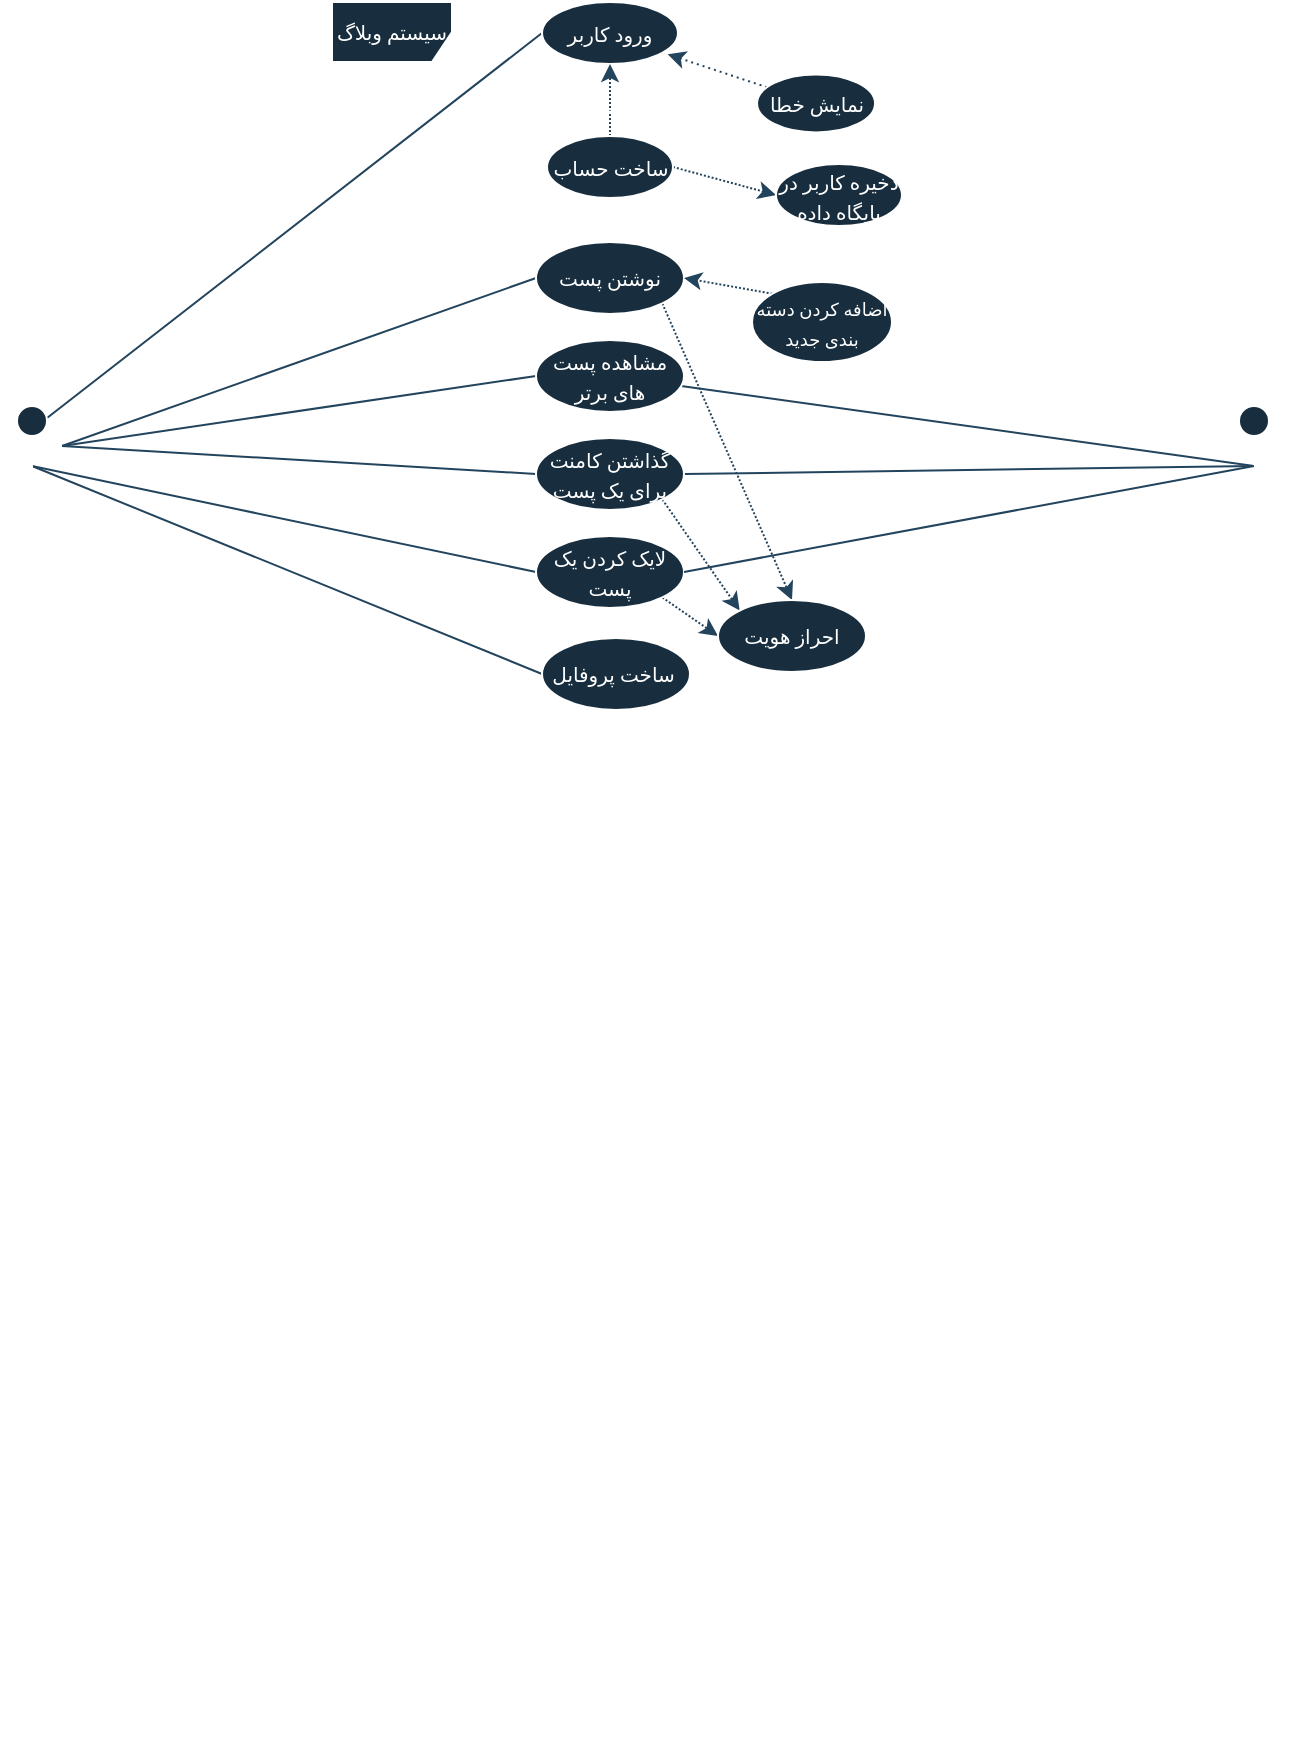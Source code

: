 <mxfile version="24.4.4" type="github">
  <diagram id="C5RBs43oDa-KdzZeNtuy" name="Page-1">
    <mxGraphModel dx="724" dy="360" grid="0" gridSize="10" guides="1" tooltips="1" connect="1" arrows="1" fold="1" page="1" pageScale="1" pageWidth="827" pageHeight="1169" math="0" shadow="0">
      <root>
        <mxCell id="WIyWlLk6GJQsqaUBKTNV-0" />
        <mxCell id="WIyWlLk6GJQsqaUBKTNV-1" parent="WIyWlLk6GJQsqaUBKTNV-0" />
        <mxCell id="NMSrQERmVCEjVIg-8JzD-0" value="&lt;font style=&quot;font-size: 10px;&quot; face=&quot;Vazirmatn&quot;&gt;سیستم وبلاگ&lt;/font&gt;" style="shape=umlFrame;whiteSpace=wrap;html=1;pointerEvents=0;labelBackgroundColor=none;fillColor=#182E3E;strokeColor=#FFFFFF;fontColor=#FFFFFF;" parent="WIyWlLk6GJQsqaUBKTNV-1" vertex="1">
          <mxGeometry x="264" y="74" width="300" height="866" as="geometry" />
        </mxCell>
        <mxCell id="NMSrQERmVCEjVIg-8JzD-11" style="rounded=0;orthogonalLoop=1;jettySize=auto;html=1;exitX=0.75;exitY=0.1;exitDx=0;exitDy=0;exitPerimeter=0;entryX=0;entryY=0.5;entryDx=0;entryDy=0;labelBackgroundColor=none;strokeColor=#23445D;fontColor=default;endArrow=none;endFill=0;" parent="WIyWlLk6GJQsqaUBKTNV-1" source="NMSrQERmVCEjVIg-8JzD-1" target="NMSrQERmVCEjVIg-8JzD-3" edge="1">
          <mxGeometry relative="1" as="geometry" />
        </mxCell>
        <mxCell id="P2OjYQdWtaf4uAiAOgez-2" style="rounded=0;orthogonalLoop=1;jettySize=auto;html=1;exitX=1;exitY=0.333;exitDx=0;exitDy=0;exitPerimeter=0;entryX=0;entryY=0.5;entryDx=0;entryDy=0;strokeColor=#23445D;endArrow=none;endFill=0;" edge="1" parent="WIyWlLk6GJQsqaUBKTNV-1" source="NMSrQERmVCEjVIg-8JzD-1" target="P2OjYQdWtaf4uAiAOgez-0">
          <mxGeometry relative="1" as="geometry" />
        </mxCell>
        <mxCell id="P2OjYQdWtaf4uAiAOgez-6" style="rounded=0;orthogonalLoop=1;jettySize=auto;html=1;exitX=1;exitY=0.333;exitDx=0;exitDy=0;exitPerimeter=0;entryX=0;entryY=0.5;entryDx=0;entryDy=0;strokeColor=#23445D;endArrow=none;endFill=0;" edge="1" parent="WIyWlLk6GJQsqaUBKTNV-1" source="NMSrQERmVCEjVIg-8JzD-1" target="P2OjYQdWtaf4uAiAOgez-5">
          <mxGeometry relative="1" as="geometry" />
        </mxCell>
        <mxCell id="P2OjYQdWtaf4uAiAOgez-10" style="rounded=0;orthogonalLoop=1;jettySize=auto;html=1;exitX=1;exitY=0.333;exitDx=0;exitDy=0;exitPerimeter=0;entryX=0;entryY=0.5;entryDx=0;entryDy=0;strokeColor=#23445D;endArrow=none;endFill=0;" edge="1" parent="WIyWlLk6GJQsqaUBKTNV-1" source="NMSrQERmVCEjVIg-8JzD-1" target="P2OjYQdWtaf4uAiAOgez-7">
          <mxGeometry relative="1" as="geometry" />
        </mxCell>
        <mxCell id="P2OjYQdWtaf4uAiAOgez-11" style="rounded=0;orthogonalLoop=1;jettySize=auto;html=1;exitX=0.5;exitY=0.5;exitDx=0;exitDy=0;exitPerimeter=0;entryX=0;entryY=0.5;entryDx=0;entryDy=0;strokeColor=#23445D;endArrow=none;endFill=0;" edge="1" parent="WIyWlLk6GJQsqaUBKTNV-1" source="NMSrQERmVCEjVIg-8JzD-1" target="P2OjYQdWtaf4uAiAOgez-8">
          <mxGeometry relative="1" as="geometry" />
        </mxCell>
        <mxCell id="P2OjYQdWtaf4uAiAOgez-12" style="rounded=0;orthogonalLoop=1;jettySize=auto;html=1;exitX=0.5;exitY=0.5;exitDx=0;exitDy=0;exitPerimeter=0;entryX=0;entryY=0.5;entryDx=0;entryDy=0;strokeColor=#23445D;endArrow=none;endFill=0;" edge="1" parent="WIyWlLk6GJQsqaUBKTNV-1" source="NMSrQERmVCEjVIg-8JzD-1" target="P2OjYQdWtaf4uAiAOgez-9">
          <mxGeometry relative="1" as="geometry" />
        </mxCell>
        <mxCell id="NMSrQERmVCEjVIg-8JzD-1" value="User" style="shape=umlActor;verticalLabelPosition=bottom;verticalAlign=top;html=1;labelBackgroundColor=none;fillColor=#182E3E;strokeColor=#FFFFFF;fontColor=#FFFFFF;" parent="WIyWlLk6GJQsqaUBKTNV-1" vertex="1">
          <mxGeometry x="99" y="276" width="30" height="60" as="geometry" />
        </mxCell>
        <mxCell id="P2OjYQdWtaf4uAiAOgez-13" style="rounded=0;orthogonalLoop=1;jettySize=auto;html=1;exitX=0.5;exitY=0.5;exitDx=0;exitDy=0;exitPerimeter=0;strokeColor=#23445D;strokeWidth=1;startArrow=none;startFill=0;endArrow=none;endFill=0;" edge="1" parent="WIyWlLk6GJQsqaUBKTNV-1" source="NMSrQERmVCEjVIg-8JzD-2" target="P2OjYQdWtaf4uAiAOgez-5">
          <mxGeometry relative="1" as="geometry" />
        </mxCell>
        <mxCell id="P2OjYQdWtaf4uAiAOgez-14" style="rounded=0;orthogonalLoop=1;jettySize=auto;html=1;exitX=0.5;exitY=0.5;exitDx=0;exitDy=0;exitPerimeter=0;entryX=1;entryY=0.5;entryDx=0;entryDy=0;strokeColor=#23445D;endArrow=none;endFill=0;" edge="1" parent="WIyWlLk6GJQsqaUBKTNV-1" source="NMSrQERmVCEjVIg-8JzD-2" target="P2OjYQdWtaf4uAiAOgez-7">
          <mxGeometry relative="1" as="geometry" />
        </mxCell>
        <mxCell id="NMSrQERmVCEjVIg-8JzD-2" value="Diglog" style="shape=umlActor;verticalLabelPosition=bottom;verticalAlign=top;html=1;labelBackgroundColor=none;fillColor=#182E3E;strokeColor=#FFFFFF;fontColor=#FFFFFF;" parent="WIyWlLk6GJQsqaUBKTNV-1" vertex="1">
          <mxGeometry x="710" y="276" width="30" height="60" as="geometry" />
        </mxCell>
        <mxCell id="NMSrQERmVCEjVIg-8JzD-3" value="&lt;font style=&quot;font-size: 10px;&quot; face=&quot;Vazirmatn&quot;&gt;ورود کاربر&lt;/font&gt;" style="ellipse;whiteSpace=wrap;html=1;labelBackgroundColor=none;fillColor=#182E3E;strokeColor=#FFFFFF;fontColor=#FFFFFF;" parent="WIyWlLk6GJQsqaUBKTNV-1" vertex="1">
          <mxGeometry x="369" y="74" width="68" height="31" as="geometry" />
        </mxCell>
        <mxCell id="NMSrQERmVCEjVIg-8JzD-10" value="" style="rounded=0;orthogonalLoop=1;jettySize=auto;html=1;dashed=1;dashPattern=1 2;entryX=0.924;entryY=0.843;entryDx=0;entryDy=0;entryPerimeter=0;labelBackgroundColor=none;strokeColor=#23445D;fontColor=default;" parent="WIyWlLk6GJQsqaUBKTNV-1" source="NMSrQERmVCEjVIg-8JzD-4" target="NMSrQERmVCEjVIg-8JzD-3" edge="1">
          <mxGeometry relative="1" as="geometry">
            <mxPoint x="434.997" y="96.004" as="targetPoint" />
          </mxGeometry>
        </mxCell>
        <mxCell id="NMSrQERmVCEjVIg-8JzD-4" value="&lt;font face=&quot;Vazirmatn&quot;&gt;&lt;span style=&quot;font-size: 10px;&quot;&gt;نمایش خطا&lt;/span&gt;&lt;/font&gt;" style="ellipse;whiteSpace=wrap;html=1;labelBackgroundColor=none;fillColor=#182E3E;strokeColor=#FFFFFF;fontColor=#FFFFFF;" parent="WIyWlLk6GJQsqaUBKTNV-1" vertex="1">
          <mxGeometry x="476.52" y="110.24" width="59" height="29" as="geometry" />
        </mxCell>
        <mxCell id="NMSrQERmVCEjVIg-8JzD-15" style="rounded=0;orthogonalLoop=1;jettySize=auto;html=1;exitX=1;exitY=0.5;exitDx=0;exitDy=0;entryX=0;entryY=0.5;entryDx=0;entryDy=0;dashed=1;dashPattern=1 1;labelBackgroundColor=none;strokeColor=#23445D;fontColor=default;" parent="WIyWlLk6GJQsqaUBKTNV-1" source="NMSrQERmVCEjVIg-8JzD-12" target="NMSrQERmVCEjVIg-8JzD-13" edge="1">
          <mxGeometry relative="1" as="geometry" />
        </mxCell>
        <mxCell id="NMSrQERmVCEjVIg-8JzD-17" style="rounded=0;orthogonalLoop=1;jettySize=auto;html=1;exitX=0.5;exitY=0;exitDx=0;exitDy=0;entryX=0.5;entryY=1;entryDx=0;entryDy=0;dashed=1;dashPattern=1 1;labelBackgroundColor=none;strokeColor=#23445D;fontColor=default;" parent="WIyWlLk6GJQsqaUBKTNV-1" source="NMSrQERmVCEjVIg-8JzD-12" target="NMSrQERmVCEjVIg-8JzD-3" edge="1">
          <mxGeometry relative="1" as="geometry" />
        </mxCell>
        <mxCell id="NMSrQERmVCEjVIg-8JzD-18" value="&lt;font style=&quot;font-size: 7px;&quot; data-font-src=&quot;https://fonts.googleapis.com/css?family=Vazirmatn&quot; face=&quot;Vazirmatn&quot;&gt;وجود نداشتن حساب&lt;/font&gt;" style="edgeLabel;html=1;align=center;verticalAlign=middle;resizable=0;points=[];labelBackgroundColor=none;fontColor=#FFFFFF;" parent="NMSrQERmVCEjVIg-8JzD-17" vertex="1" connectable="0">
          <mxGeometry x="-0.114" relative="1" as="geometry">
            <mxPoint as="offset" />
          </mxGeometry>
        </mxCell>
        <mxCell id="NMSrQERmVCEjVIg-8JzD-12" value="&lt;font face=&quot;Vazirmatn&quot;&gt;&lt;span style=&quot;font-size: 10px;&quot;&gt;ساخت حساب&lt;/span&gt;&lt;/font&gt;" style="ellipse;whiteSpace=wrap;html=1;labelBackgroundColor=none;fillColor=#182E3E;strokeColor=#FFFFFF;fontColor=#FFFFFF;" parent="WIyWlLk6GJQsqaUBKTNV-1" vertex="1">
          <mxGeometry x="371.5" y="141" width="63" height="31" as="geometry" />
        </mxCell>
        <mxCell id="NMSrQERmVCEjVIg-8JzD-13" value="&lt;font face=&quot;Vazirmatn&quot;&gt;&lt;span style=&quot;font-size: 10px;&quot;&gt;ذخیره کاربر در پایگاه داده&lt;/span&gt;&lt;/font&gt;" style="ellipse;whiteSpace=wrap;html=1;labelBackgroundColor=none;fillColor=#182E3E;strokeColor=#FFFFFF;fontColor=#FFFFFF;" parent="WIyWlLk6GJQsqaUBKTNV-1" vertex="1">
          <mxGeometry x="486" y="155" width="63" height="31" as="geometry" />
        </mxCell>
        <mxCell id="P2OjYQdWtaf4uAiAOgez-18" style="rounded=0;orthogonalLoop=1;jettySize=auto;html=1;exitX=1;exitY=1;exitDx=0;exitDy=0;entryX=0.5;entryY=0;entryDx=0;entryDy=0;strokeColor=#23445D;dashed=1;dashPattern=1 1;" edge="1" parent="WIyWlLk6GJQsqaUBKTNV-1" source="P2OjYQdWtaf4uAiAOgez-0" target="P2OjYQdWtaf4uAiAOgez-16">
          <mxGeometry relative="1" as="geometry" />
        </mxCell>
        <mxCell id="P2OjYQdWtaf4uAiAOgez-0" value="&lt;font face=&quot;Vazirmatn&quot;&gt;&lt;span style=&quot;font-size: 10px;&quot;&gt;نوشتن پست&lt;/span&gt;&lt;/font&gt;" style="ellipse;whiteSpace=wrap;html=1;labelBackgroundColor=none;fillColor=#182E3E;strokeColor=#FFFFFF;fontColor=#FFFFFF;" vertex="1" parent="WIyWlLk6GJQsqaUBKTNV-1">
          <mxGeometry x="366" y="194" width="74" height="36" as="geometry" />
        </mxCell>
        <mxCell id="P2OjYQdWtaf4uAiAOgez-3" style="rounded=0;orthogonalLoop=1;jettySize=auto;html=1;exitX=0;exitY=0;exitDx=0;exitDy=0;entryX=1;entryY=0.5;entryDx=0;entryDy=0;strokeColor=#23445D;dashed=1;dashPattern=1 1;" edge="1" parent="WIyWlLk6GJQsqaUBKTNV-1" source="P2OjYQdWtaf4uAiAOgez-1" target="P2OjYQdWtaf4uAiAOgez-0">
          <mxGeometry relative="1" as="geometry" />
        </mxCell>
        <mxCell id="P2OjYQdWtaf4uAiAOgez-1" value="&lt;font style=&quot;font-size: 9px;&quot; face=&quot;Vazirmatn&quot;&gt;اضافه کردن دسته بندی جدید&lt;/font&gt;" style="ellipse;whiteSpace=wrap;html=1;labelBackgroundColor=none;fillColor=#182E3E;strokeColor=#FFFFFF;fontColor=#FFFFFF;" vertex="1" parent="WIyWlLk6GJQsqaUBKTNV-1">
          <mxGeometry x="474" y="214" width="70" height="40" as="geometry" />
        </mxCell>
        <mxCell id="P2OjYQdWtaf4uAiAOgez-5" value="&lt;font face=&quot;Vazirmatn&quot;&gt;&lt;span style=&quot;font-size: 10px;&quot;&gt;مشاهده پست های برتر&lt;/span&gt;&lt;/font&gt;" style="ellipse;whiteSpace=wrap;html=1;labelBackgroundColor=none;fillColor=#182E3E;strokeColor=#FFFFFF;fontColor=#FFFFFF;" vertex="1" parent="WIyWlLk6GJQsqaUBKTNV-1">
          <mxGeometry x="366" y="243" width="74" height="36" as="geometry" />
        </mxCell>
        <mxCell id="P2OjYQdWtaf4uAiAOgez-19" style="rounded=0;orthogonalLoop=1;jettySize=auto;html=1;exitX=1;exitY=1;exitDx=0;exitDy=0;entryX=0;entryY=0;entryDx=0;entryDy=0;strokeColor=#23445D;dashed=1;dashPattern=1 1;" edge="1" parent="WIyWlLk6GJQsqaUBKTNV-1" source="P2OjYQdWtaf4uAiAOgez-7" target="P2OjYQdWtaf4uAiAOgez-16">
          <mxGeometry relative="1" as="geometry" />
        </mxCell>
        <mxCell id="P2OjYQdWtaf4uAiAOgez-7" value="&lt;font face=&quot;Vazirmatn&quot;&gt;&lt;span style=&quot;font-size: 10px;&quot;&gt;گذاشتن کامنت برای یک پست&lt;/span&gt;&lt;/font&gt;" style="ellipse;whiteSpace=wrap;html=1;labelBackgroundColor=none;fillColor=#182E3E;strokeColor=#FFFFFF;fontColor=#FFFFFF;" vertex="1" parent="WIyWlLk6GJQsqaUBKTNV-1">
          <mxGeometry x="366" y="292" width="74" height="36" as="geometry" />
        </mxCell>
        <mxCell id="P2OjYQdWtaf4uAiAOgez-20" style="rounded=0;orthogonalLoop=1;jettySize=auto;html=1;exitX=1;exitY=1;exitDx=0;exitDy=0;entryX=0;entryY=0.5;entryDx=0;entryDy=0;strokeColor=#23445D;dashed=1;dashPattern=1 1;" edge="1" parent="WIyWlLk6GJQsqaUBKTNV-1" source="P2OjYQdWtaf4uAiAOgez-8" target="P2OjYQdWtaf4uAiAOgez-16">
          <mxGeometry relative="1" as="geometry" />
        </mxCell>
        <mxCell id="P2OjYQdWtaf4uAiAOgez-8" value="&lt;font face=&quot;Vazirmatn&quot;&gt;&lt;span style=&quot;font-size: 10px;&quot;&gt;لایک کردن یک پست&lt;/span&gt;&lt;/font&gt;" style="ellipse;whiteSpace=wrap;html=1;labelBackgroundColor=none;fillColor=#182E3E;strokeColor=#FFFFFF;fontColor=#FFFFFF;" vertex="1" parent="WIyWlLk6GJQsqaUBKTNV-1">
          <mxGeometry x="366" y="341" width="74" height="36" as="geometry" />
        </mxCell>
        <mxCell id="P2OjYQdWtaf4uAiAOgez-9" value="&lt;font face=&quot;Vazirmatn&quot;&gt;&lt;span style=&quot;font-size: 10px;&quot;&gt;ساخت پروفایل&amp;nbsp;&lt;/span&gt;&lt;/font&gt;" style="ellipse;whiteSpace=wrap;html=1;labelBackgroundColor=none;fillColor=#182E3E;strokeColor=#FFFFFF;fontColor=#FFFFFF;" vertex="1" parent="WIyWlLk6GJQsqaUBKTNV-1">
          <mxGeometry x="369" y="392" width="74" height="36" as="geometry" />
        </mxCell>
        <mxCell id="P2OjYQdWtaf4uAiAOgez-15" style="rounded=0;orthogonalLoop=1;jettySize=auto;html=1;exitX=1;exitY=0.5;exitDx=0;exitDy=0;entryX=0.5;entryY=0.5;entryDx=0;entryDy=0;entryPerimeter=0;strokeColor=#23445D;endArrow=none;endFill=0;" edge="1" parent="WIyWlLk6GJQsqaUBKTNV-1" source="P2OjYQdWtaf4uAiAOgez-8" target="NMSrQERmVCEjVIg-8JzD-2">
          <mxGeometry relative="1" as="geometry" />
        </mxCell>
        <mxCell id="P2OjYQdWtaf4uAiAOgez-16" value="&lt;font face=&quot;Vazirmatn&quot;&gt;&lt;span style=&quot;font-size: 10px;&quot;&gt;احراز هویت&lt;/span&gt;&lt;/font&gt;" style="ellipse;whiteSpace=wrap;html=1;labelBackgroundColor=none;fillColor=#182E3E;strokeColor=#FFFFFF;fontColor=#FFFFFF;" vertex="1" parent="WIyWlLk6GJQsqaUBKTNV-1">
          <mxGeometry x="457" y="373" width="74" height="36" as="geometry" />
        </mxCell>
      </root>
    </mxGraphModel>
  </diagram>
</mxfile>
